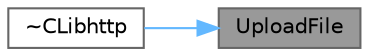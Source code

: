 digraph "UploadFile"
{
 // LATEX_PDF_SIZE
  bgcolor="transparent";
  edge [fontname=Helvetica,fontsize=10,labelfontname=Helvetica,labelfontsize=10];
  node [fontname=Helvetica,fontsize=10,shape=box,height=0.2,width=0.4];
  rankdir="RL";
  Node1 [id="Node000001",label="UploadFile",height=0.2,width=0.4,color="gray40", fillcolor="grey60", style="filled", fontcolor="black",tooltip="http上传一个文件"];
  Node1 -> Node2 [id="edge1_Node000001_Node000002",dir="back",color="steelblue1",style="solid",tooltip=" "];
  Node2 [id="Node000002",label="~CLibhttp",height=0.2,width=0.4,color="grey40", fillcolor="white", style="filled",URL="$class_c_libhttp.html#a72034a41ce9f3400cff1d1a26c8f6e1b",tooltip=" "];
}
